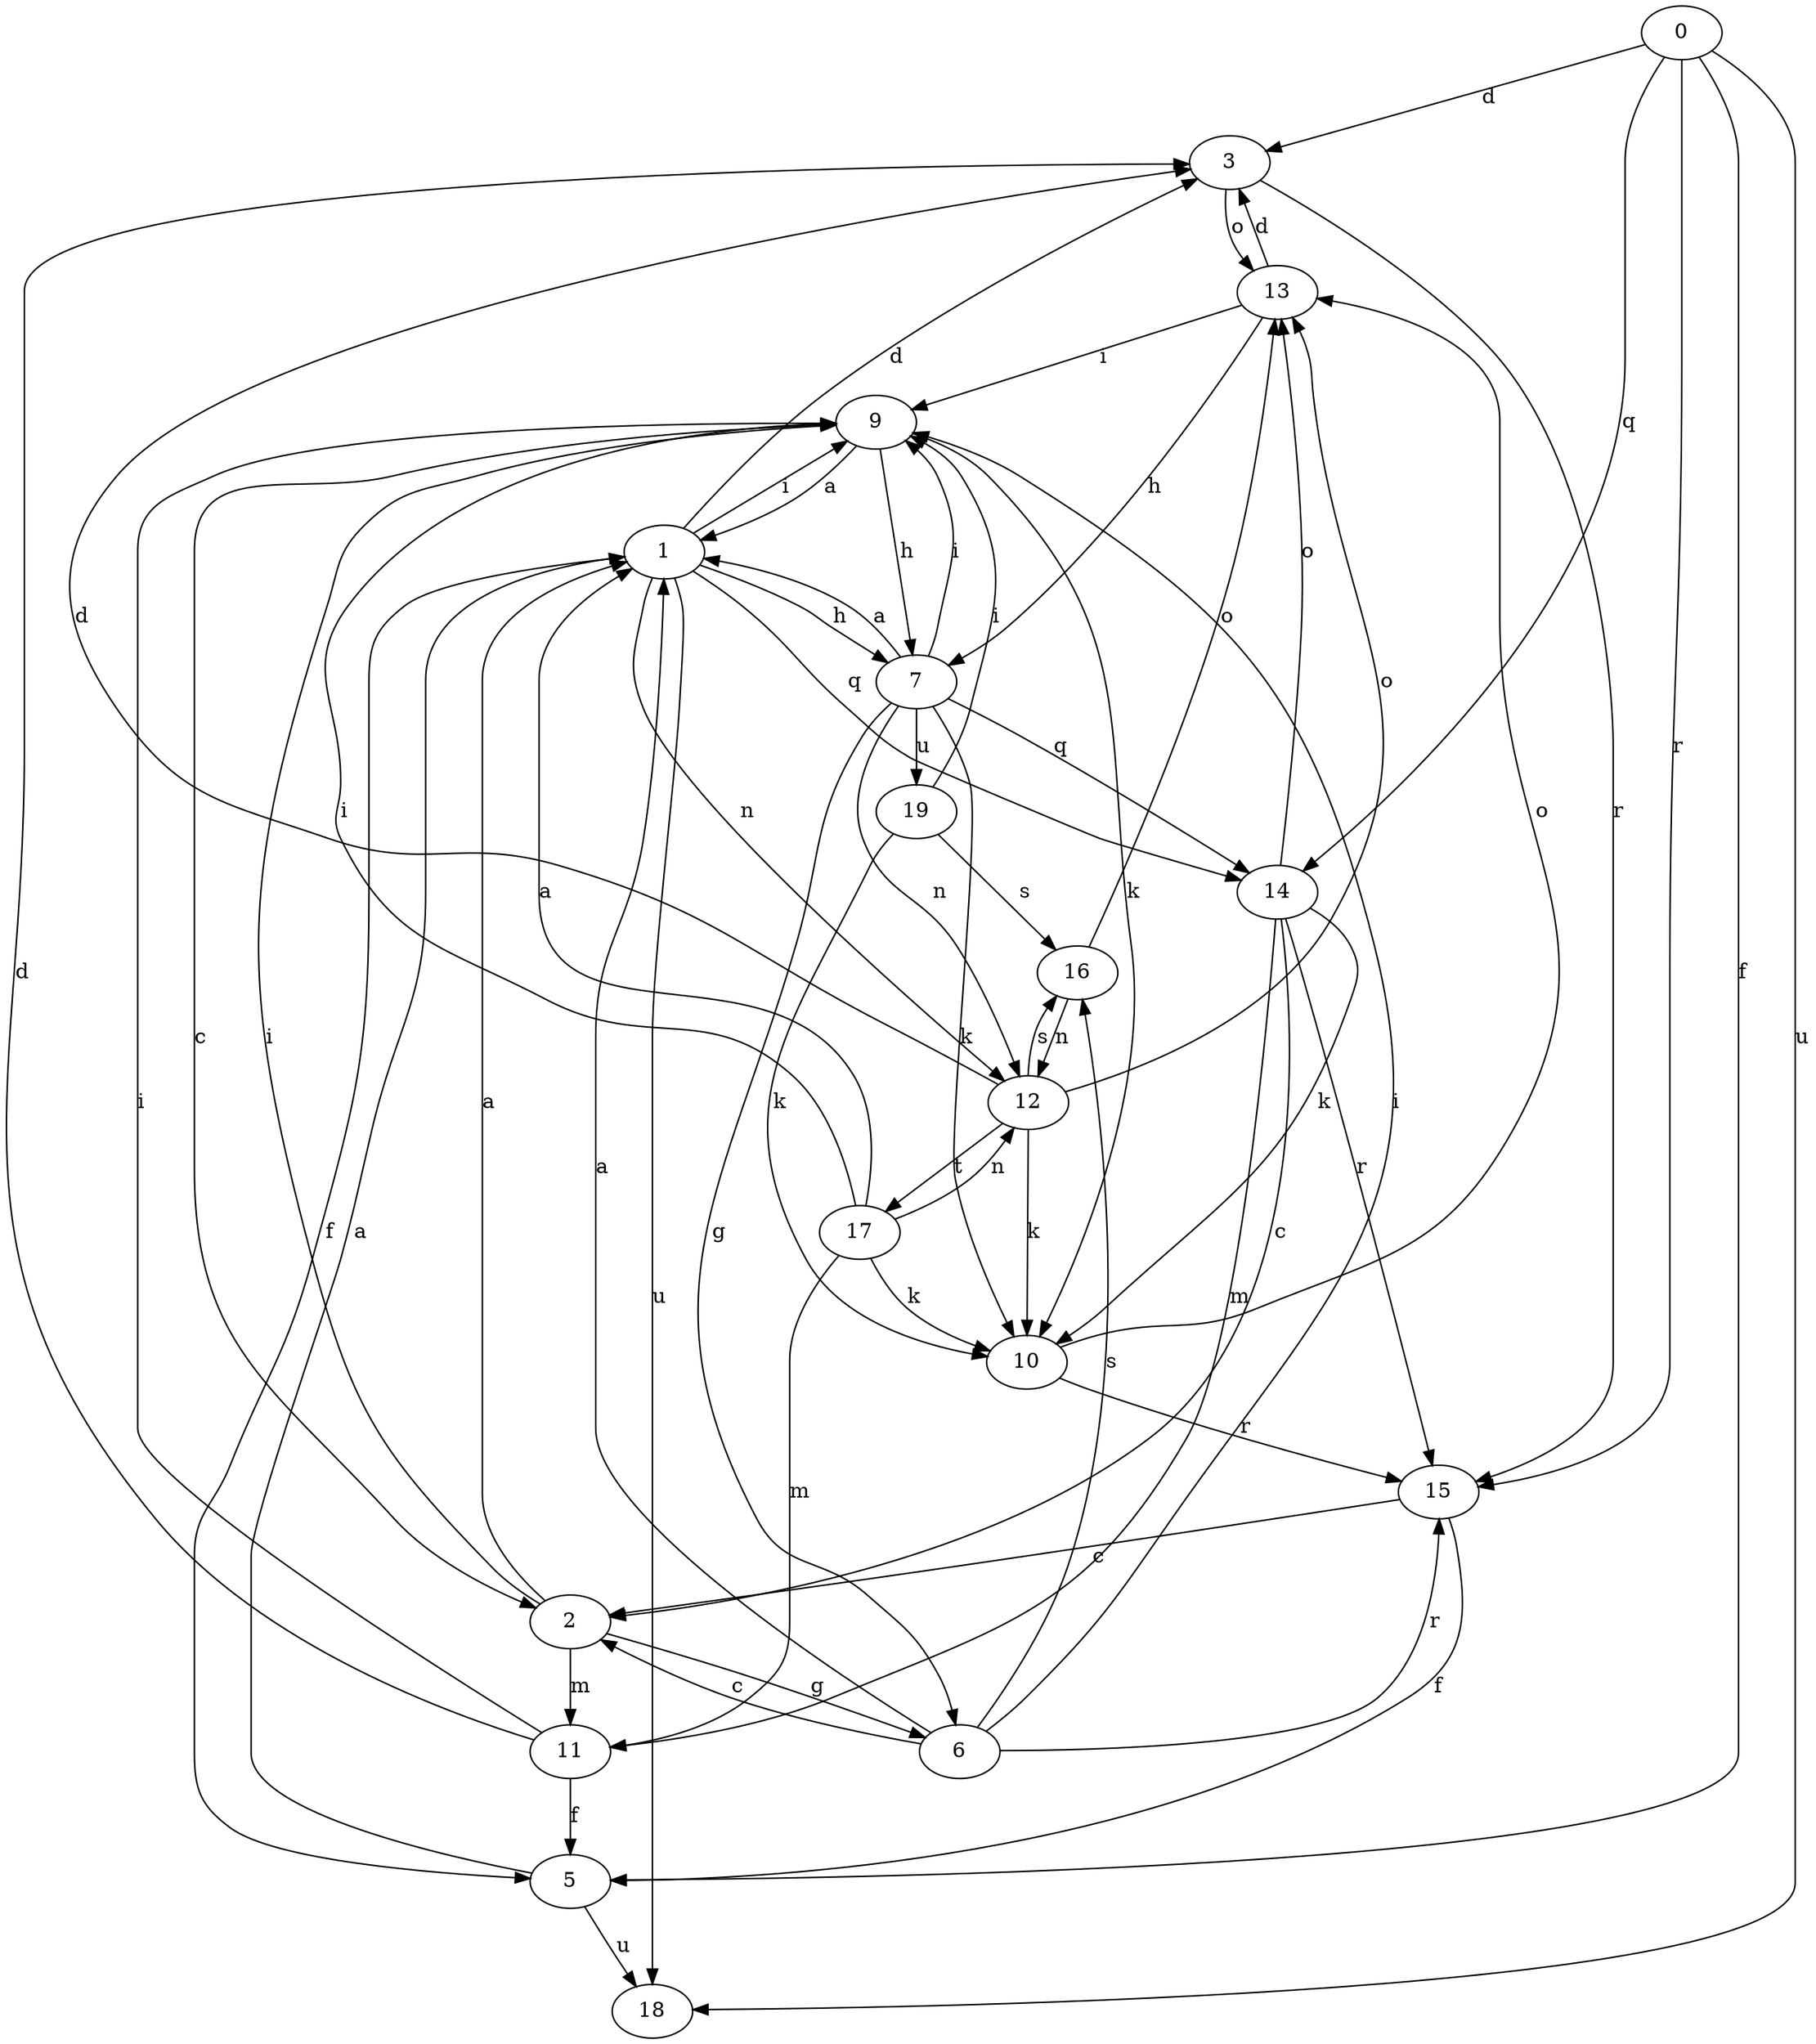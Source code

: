 strict digraph  {
0;
1;
2;
3;
5;
6;
7;
9;
10;
11;
12;
13;
14;
15;
16;
17;
18;
19;
0 -> 3  [label=d];
0 -> 5  [label=f];
0 -> 14  [label=q];
0 -> 15  [label=r];
0 -> 18  [label=u];
1 -> 3  [label=d];
1 -> 5  [label=f];
1 -> 7  [label=h];
1 -> 9  [label=i];
1 -> 12  [label=n];
1 -> 14  [label=q];
1 -> 18  [label=u];
2 -> 1  [label=a];
2 -> 6  [label=g];
2 -> 9  [label=i];
2 -> 11  [label=m];
3 -> 13  [label=o];
3 -> 15  [label=r];
5 -> 1  [label=a];
5 -> 18  [label=u];
6 -> 1  [label=a];
6 -> 2  [label=c];
6 -> 9  [label=i];
6 -> 15  [label=r];
6 -> 16  [label=s];
7 -> 1  [label=a];
7 -> 6  [label=g];
7 -> 9  [label=i];
7 -> 10  [label=k];
7 -> 12  [label=n];
7 -> 14  [label=q];
7 -> 19  [label=u];
9 -> 1  [label=a];
9 -> 2  [label=c];
9 -> 7  [label=h];
9 -> 10  [label=k];
10 -> 13  [label=o];
10 -> 15  [label=r];
11 -> 3  [label=d];
11 -> 5  [label=f];
11 -> 9  [label=i];
12 -> 3  [label=d];
12 -> 10  [label=k];
12 -> 13  [label=o];
12 -> 16  [label=s];
12 -> 17  [label=t];
13 -> 3  [label=d];
13 -> 7  [label=h];
13 -> 9  [label=i];
14 -> 2  [label=c];
14 -> 10  [label=k];
14 -> 11  [label=m];
14 -> 13  [label=o];
14 -> 15  [label=r];
15 -> 2  [label=c];
15 -> 5  [label=f];
16 -> 12  [label=n];
16 -> 13  [label=o];
17 -> 1  [label=a];
17 -> 9  [label=i];
17 -> 10  [label=k];
17 -> 11  [label=m];
17 -> 12  [label=n];
19 -> 9  [label=i];
19 -> 10  [label=k];
19 -> 16  [label=s];
}
